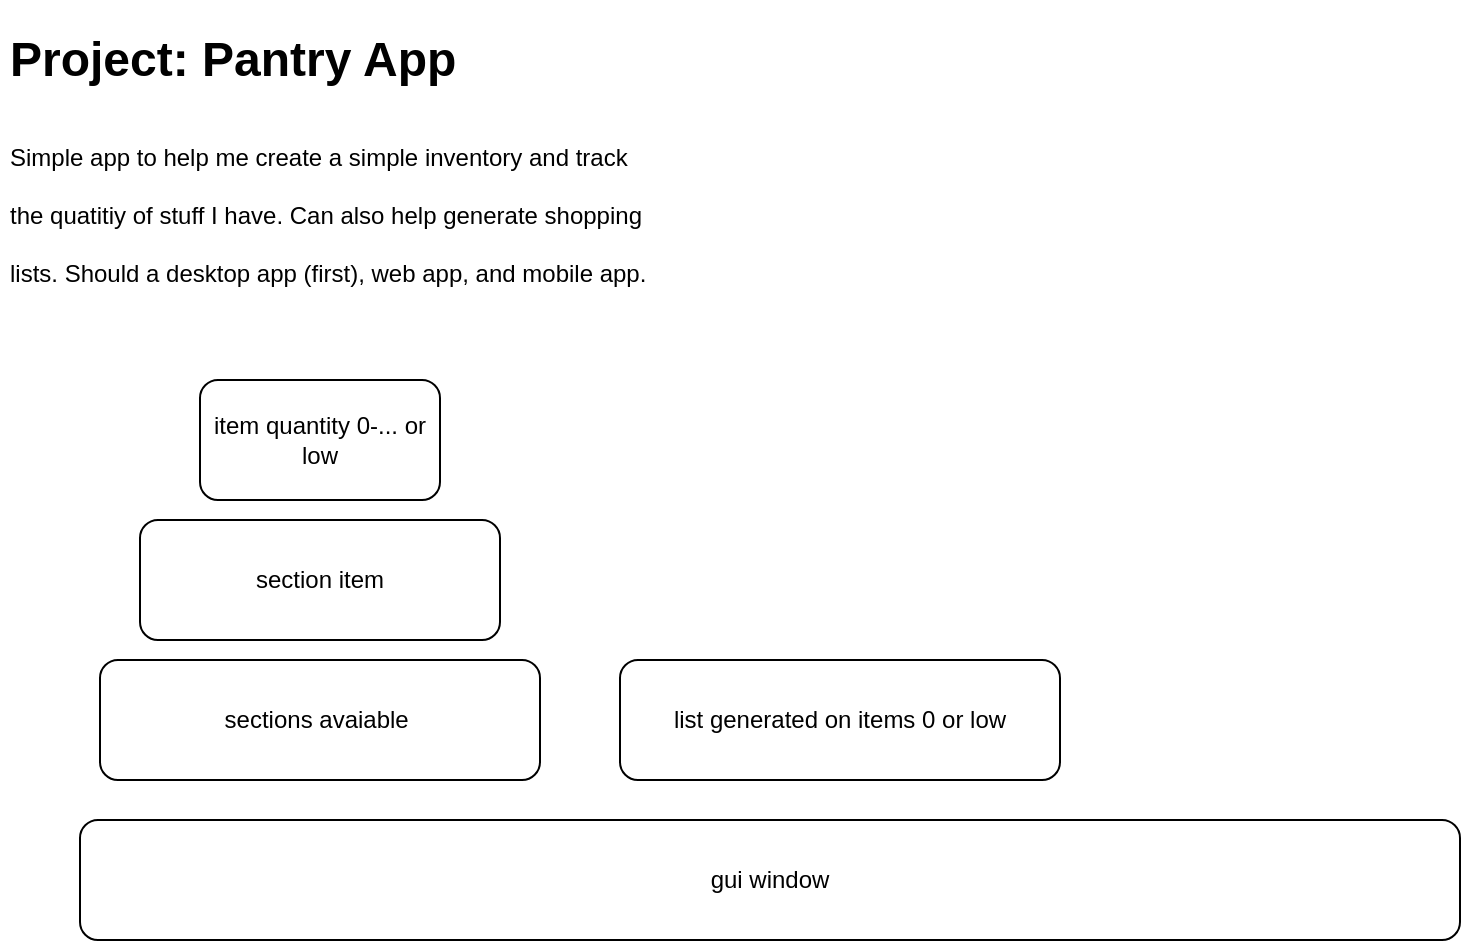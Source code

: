 <mxfile version="21.6.8" type="device">
  <diagram id="A_fOEjZe707A1BG43sQm" name="Page-1">
    <mxGraphModel dx="869" dy="656" grid="1" gridSize="10" guides="1" tooltips="1" connect="1" arrows="1" fold="1" page="1" pageScale="1" pageWidth="850" pageHeight="1100" math="0" shadow="0">
      <root>
        <mxCell id="0" />
        <mxCell id="1" parent="0" />
        <mxCell id="t0swImWHksQTD2aHZrki-1" value="&lt;h1&gt;&lt;span style=&quot;background-color: initial;&quot;&gt;Project: Pantry App&lt;/span&gt;&lt;/h1&gt;&lt;h1&gt;&lt;span style=&quot;background-color: initial; font-size: 12px; font-weight: normal;&quot;&gt;Simple app to help me create a simple inventory and track the quatitiy of stuff I have. Can also help generate shopping lists. Should a desktop app (first), web app, and mobile app.&lt;/span&gt;&lt;/h1&gt;&lt;h1&gt;&lt;span style=&quot;background-color: initial; font-size: 12px; font-weight: normal;&quot;&gt;&amp;nbsp;&lt;/span&gt;&lt;br&gt;&lt;/h1&gt;" style="text;html=1;strokeColor=none;fillColor=none;spacing=5;spacingTop=-20;whiteSpace=wrap;overflow=hidden;rounded=0;" parent="1" vertex="1">
          <mxGeometry x="50" y="70" width="330" height="260" as="geometry" />
        </mxCell>
        <mxCell id="r-5ijwlsUUhgzBU9VKNX-1" value="gui window" style="rounded=1;whiteSpace=wrap;html=1;" vertex="1" parent="1">
          <mxGeometry x="90" y="470" width="690" height="60" as="geometry" />
        </mxCell>
        <mxCell id="r-5ijwlsUUhgzBU9VKNX-2" value="sections avaiable&amp;nbsp;" style="rounded=1;whiteSpace=wrap;html=1;" vertex="1" parent="1">
          <mxGeometry x="100" y="390" width="220" height="60" as="geometry" />
        </mxCell>
        <mxCell id="r-5ijwlsUUhgzBU9VKNX-4" value="section item" style="rounded=1;whiteSpace=wrap;html=1;" vertex="1" parent="1">
          <mxGeometry x="120" y="320" width="180" height="60" as="geometry" />
        </mxCell>
        <mxCell id="r-5ijwlsUUhgzBU9VKNX-5" value="item quantity 0-... or low" style="rounded=1;whiteSpace=wrap;html=1;" vertex="1" parent="1">
          <mxGeometry x="150" y="250" width="120" height="60" as="geometry" />
        </mxCell>
        <mxCell id="r-5ijwlsUUhgzBU9VKNX-6" value="list generated on items 0 or low" style="rounded=1;whiteSpace=wrap;html=1;" vertex="1" parent="1">
          <mxGeometry x="360" y="390" width="220" height="60" as="geometry" />
        </mxCell>
      </root>
    </mxGraphModel>
  </diagram>
</mxfile>

